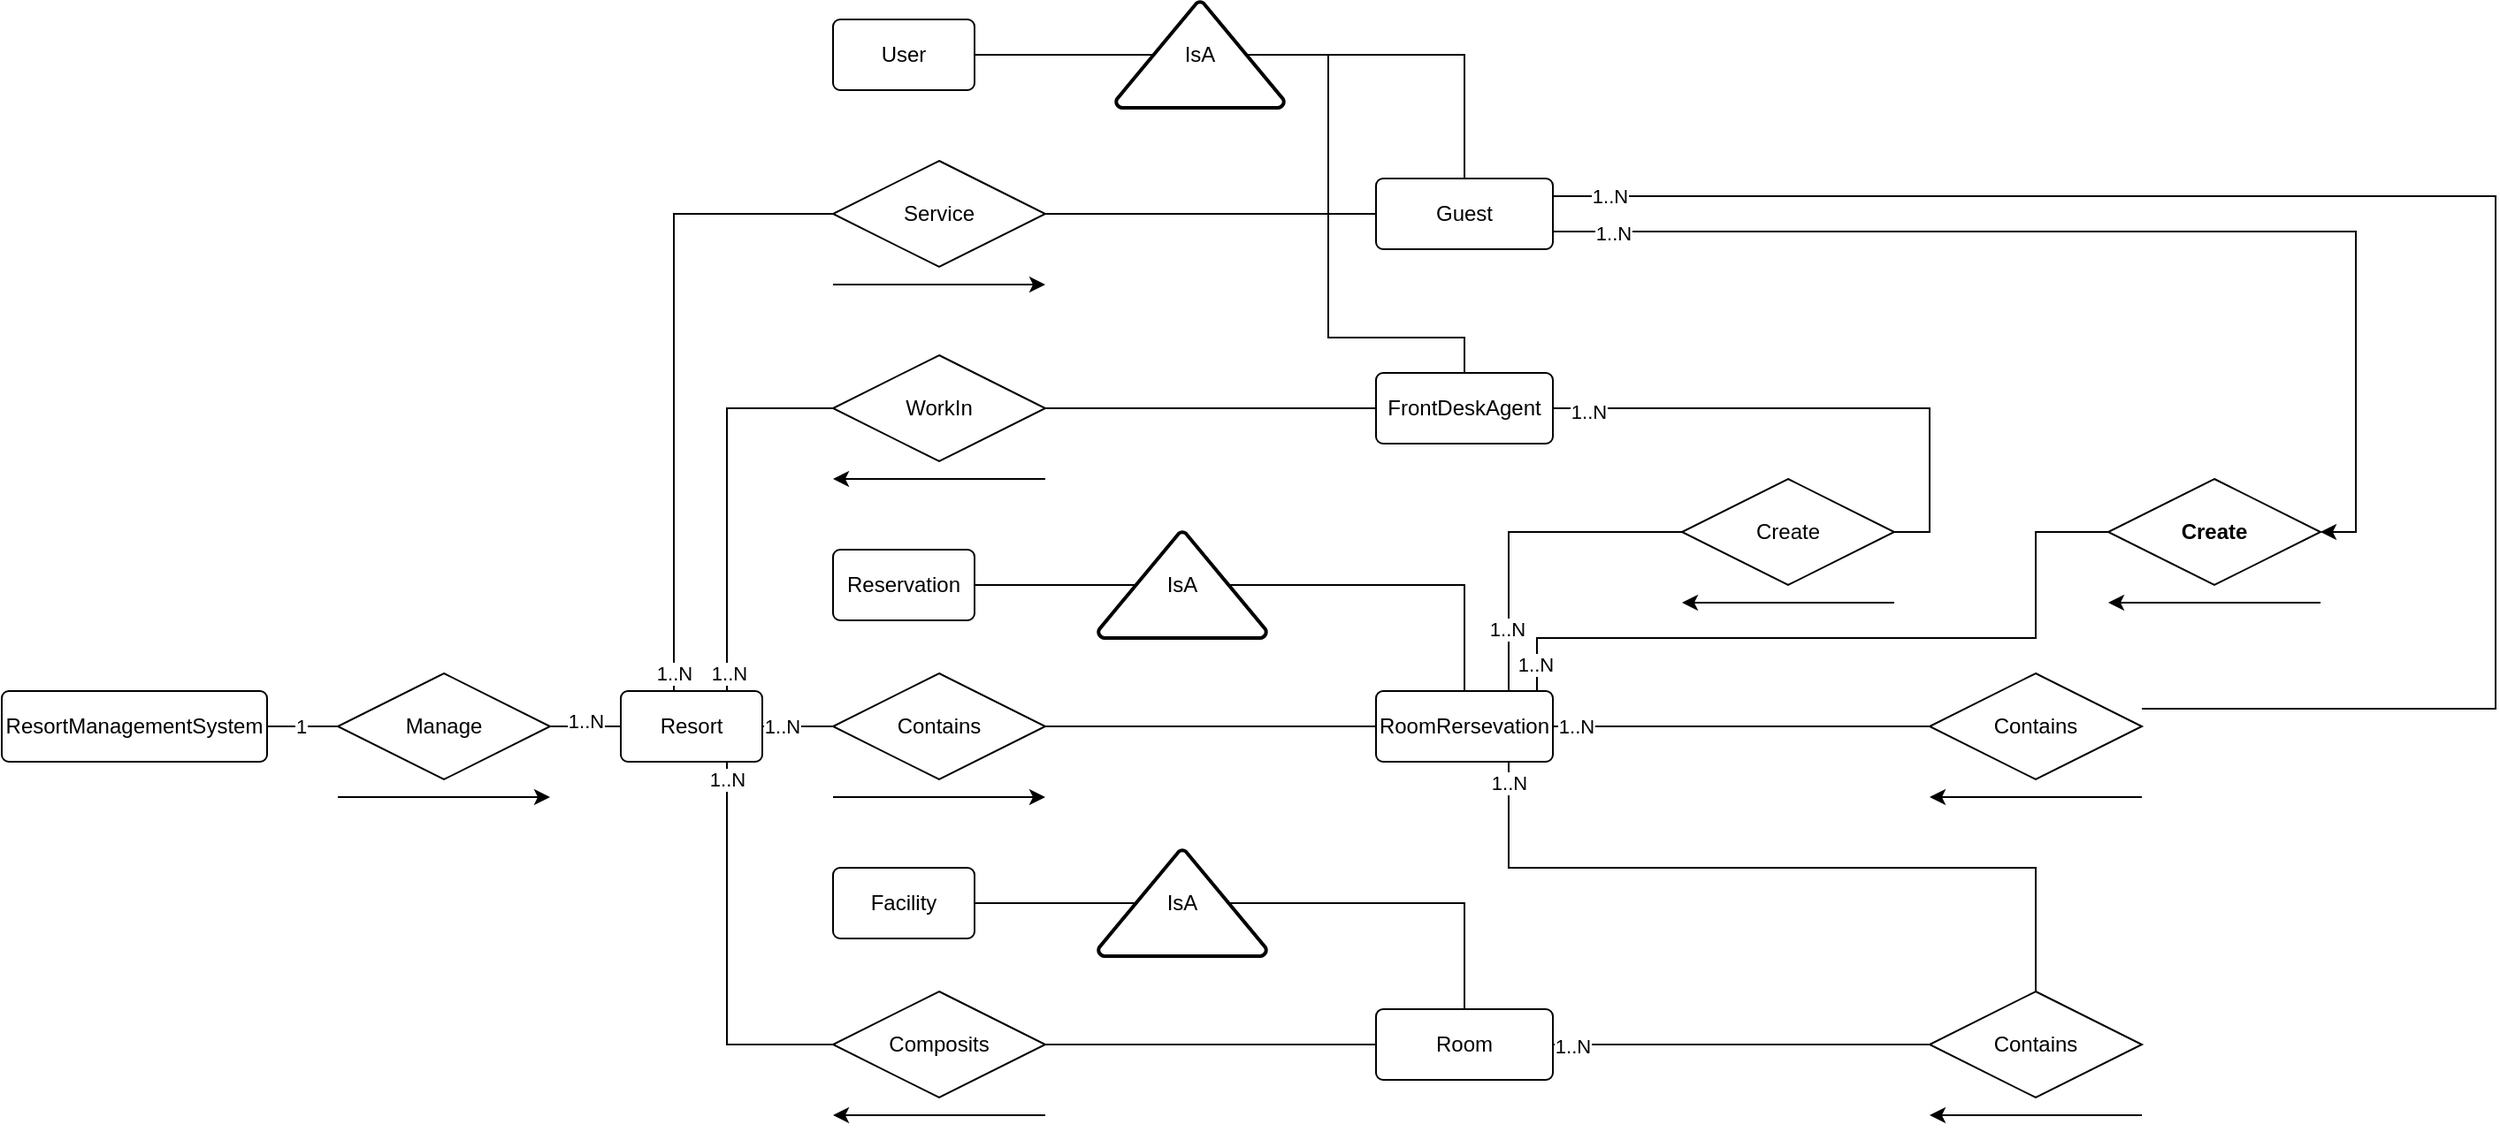 <mxfile version="22.0.8" type="google">
  <diagram name="Page-1" id="CtAqu_Ewa9IOqDz0TUkq">
    <mxGraphModel grid="1" page="1" gridSize="10" guides="1" tooltips="1" connect="1" arrows="1" fold="1" pageScale="1" pageWidth="827" pageHeight="1169" math="0" shadow="0">
      <root>
        <mxCell id="0" />
        <mxCell id="1" parent="0" />
        <mxCell id="b1p56JkDS0H2IpYGcqzU-3" style="edgeStyle=orthogonalEdgeStyle;rounded=0;orthogonalLoop=1;jettySize=auto;html=1;exitX=1;exitY=0.5;exitDx=0;exitDy=0;entryX=0;entryY=0.5;entryDx=0;entryDy=0;endArrow=none;endFill=0;" edge="1" parent="1" source="b1p56JkDS0H2IpYGcqzU-1" target="b1p56JkDS0H2IpYGcqzU-2">
          <mxGeometry relative="1" as="geometry" />
        </mxCell>
        <mxCell id="b1p56JkDS0H2IpYGcqzU-4" value="1" style="edgeLabel;html=1;align=center;verticalAlign=middle;resizable=0;points=[];" vertex="1" connectable="0" parent="b1p56JkDS0H2IpYGcqzU-3">
          <mxGeometry x="-0.064" relative="1" as="geometry">
            <mxPoint as="offset" />
          </mxGeometry>
        </mxCell>
        <mxCell id="b1p56JkDS0H2IpYGcqzU-1" value="ResortManagementSystem" style="rounded=1;arcSize=10;whiteSpace=wrap;html=1;align=center;" vertex="1" parent="1">
          <mxGeometry x="50" y="320" width="150" height="40" as="geometry" />
        </mxCell>
        <mxCell id="b1p56JkDS0H2IpYGcqzU-6" style="edgeStyle=orthogonalEdgeStyle;rounded=0;orthogonalLoop=1;jettySize=auto;html=1;exitX=1;exitY=0.5;exitDx=0;exitDy=0;entryX=0;entryY=0.5;entryDx=0;entryDy=0;endArrow=none;endFill=0;" edge="1" parent="1" source="b1p56JkDS0H2IpYGcqzU-2" target="b1p56JkDS0H2IpYGcqzU-5">
          <mxGeometry relative="1" as="geometry" />
        </mxCell>
        <mxCell id="b1p56JkDS0H2IpYGcqzU-7" value="1..N" style="edgeLabel;html=1;align=center;verticalAlign=middle;resizable=0;points=[];" vertex="1" connectable="0" parent="b1p56JkDS0H2IpYGcqzU-6">
          <mxGeometry y="3" relative="1" as="geometry">
            <mxPoint as="offset" />
          </mxGeometry>
        </mxCell>
        <mxCell id="b1p56JkDS0H2IpYGcqzU-2" value="Manage" style="shape=rhombus;perimeter=rhombusPerimeter;whiteSpace=wrap;html=1;align=center;" vertex="1" parent="1">
          <mxGeometry x="240" y="310" width="120" height="60" as="geometry" />
        </mxCell>
        <mxCell id="b1p56JkDS0H2IpYGcqzU-100" style="edgeStyle=orthogonalEdgeStyle;rounded=0;orthogonalLoop=1;jettySize=auto;html=1;exitX=0.75;exitY=0;exitDx=0;exitDy=0;entryX=0;entryY=0.5;entryDx=0;entryDy=0;endArrow=none;endFill=0;" edge="1" parent="1" source="b1p56JkDS0H2IpYGcqzU-5" target="b1p56JkDS0H2IpYGcqzU-67">
          <mxGeometry relative="1" as="geometry" />
        </mxCell>
        <mxCell id="b1p56JkDS0H2IpYGcqzU-101" value="1..N" style="edgeLabel;html=1;align=center;verticalAlign=middle;resizable=0;points=[];" vertex="1" connectable="0" parent="b1p56JkDS0H2IpYGcqzU-100">
          <mxGeometry x="-0.746" y="-1" relative="1" as="geometry">
            <mxPoint y="18" as="offset" />
          </mxGeometry>
        </mxCell>
        <mxCell id="b1p56JkDS0H2IpYGcqzU-5" value="Resort" style="rounded=1;arcSize=10;whiteSpace=wrap;html=1;align=center;" vertex="1" parent="1">
          <mxGeometry x="400" y="320" width="80" height="40" as="geometry" />
        </mxCell>
        <mxCell id="b1p56JkDS0H2IpYGcqzU-14" value="1..N" style="edgeStyle=orthogonalEdgeStyle;rounded=0;orthogonalLoop=1;jettySize=auto;html=1;exitX=0;exitY=0.5;exitDx=0;exitDy=0;entryX=0.75;entryY=0;entryDx=0;entryDy=0;endArrow=none;endFill=0;" edge="1" parent="1" source="b1p56JkDS0H2IpYGcqzU-8" target="b1p56JkDS0H2IpYGcqzU-5">
          <mxGeometry x="0.795" relative="1" as="geometry">
            <Array as="points">
              <mxPoint x="430" y="50" />
              <mxPoint x="430" y="320" />
            </Array>
            <mxPoint as="offset" />
          </mxGeometry>
        </mxCell>
        <mxCell id="b1p56JkDS0H2IpYGcqzU-66" style="edgeStyle=orthogonalEdgeStyle;rounded=0;orthogonalLoop=1;jettySize=auto;html=1;exitX=1;exitY=0.5;exitDx=0;exitDy=0;entryX=0;entryY=0.5;entryDx=0;entryDy=0;endArrow=none;endFill=0;" edge="1" parent="1" source="b1p56JkDS0H2IpYGcqzU-8" target="b1p56JkDS0H2IpYGcqzU-46">
          <mxGeometry relative="1" as="geometry" />
        </mxCell>
        <mxCell id="b1p56JkDS0H2IpYGcqzU-8" value="Service" style="shape=rhombus;perimeter=rhombusPerimeter;whiteSpace=wrap;html=1;align=center;" vertex="1" parent="1">
          <mxGeometry x="520" y="20" width="120" height="60" as="geometry" />
        </mxCell>
        <mxCell id="b1p56JkDS0H2IpYGcqzU-12" style="edgeStyle=orthogonalEdgeStyle;rounded=0;orthogonalLoop=1;jettySize=auto;html=1;exitX=0;exitY=0.5;exitDx=0;exitDy=0;entryX=1;entryY=0.5;entryDx=0;entryDy=0;endArrow=none;endFill=0;" edge="1" parent="1" source="b1p56JkDS0H2IpYGcqzU-10" target="b1p56JkDS0H2IpYGcqzU-5">
          <mxGeometry relative="1" as="geometry" />
        </mxCell>
        <mxCell id="b1p56JkDS0H2IpYGcqzU-27" value="1..N" style="edgeLabel;html=1;align=center;verticalAlign=middle;resizable=0;points=[];" vertex="1" connectable="0" parent="b1p56JkDS0H2IpYGcqzU-12">
          <mxGeometry x="-0.114" y="-2" relative="1" as="geometry">
            <mxPoint x="-12" y="2" as="offset" />
          </mxGeometry>
        </mxCell>
        <mxCell id="b1p56JkDS0H2IpYGcqzU-72" style="edgeStyle=orthogonalEdgeStyle;rounded=0;orthogonalLoop=1;jettySize=auto;html=1;exitX=1;exitY=0.5;exitDx=0;exitDy=0;entryX=0;entryY=0.5;entryDx=0;entryDy=0;endArrow=none;endFill=0;" edge="1" parent="1" source="b1p56JkDS0H2IpYGcqzU-10" target="b1p56JkDS0H2IpYGcqzU-51">
          <mxGeometry relative="1" as="geometry" />
        </mxCell>
        <mxCell id="b1p56JkDS0H2IpYGcqzU-10" value="Contains" style="shape=rhombus;perimeter=rhombusPerimeter;whiteSpace=wrap;html=1;align=center;" vertex="1" parent="1">
          <mxGeometry x="520" y="310" width="120" height="60" as="geometry" />
        </mxCell>
        <mxCell id="b1p56JkDS0H2IpYGcqzU-15" style="edgeStyle=orthogonalEdgeStyle;rounded=0;orthogonalLoop=1;jettySize=auto;html=1;exitX=0;exitY=0.5;exitDx=0;exitDy=0;entryX=0.75;entryY=1;entryDx=0;entryDy=0;endArrow=none;endFill=0;" edge="1" parent="1" source="b1p56JkDS0H2IpYGcqzU-11" target="b1p56JkDS0H2IpYGcqzU-5">
          <mxGeometry relative="1" as="geometry" />
        </mxCell>
        <mxCell id="b1p56JkDS0H2IpYGcqzU-25" value="1..N" style="edgeLabel;html=1;align=center;verticalAlign=middle;resizable=0;points=[];" vertex="1" connectable="0" parent="b1p56JkDS0H2IpYGcqzU-15">
          <mxGeometry x="0.382" y="-2" relative="1" as="geometry">
            <mxPoint x="-2" y="-58" as="offset" />
          </mxGeometry>
        </mxCell>
        <mxCell id="b1p56JkDS0H2IpYGcqzU-63" style="edgeStyle=orthogonalEdgeStyle;rounded=0;orthogonalLoop=1;jettySize=auto;html=1;exitX=1;exitY=0.5;exitDx=0;exitDy=0;entryX=0;entryY=0.5;entryDx=0;entryDy=0;endArrow=none;endFill=0;" edge="1" parent="1" source="b1p56JkDS0H2IpYGcqzU-11" target="b1p56JkDS0H2IpYGcqzU-38">
          <mxGeometry relative="1" as="geometry" />
        </mxCell>
        <mxCell id="b1p56JkDS0H2IpYGcqzU-11" value="Composits" style="shape=rhombus;perimeter=rhombusPerimeter;whiteSpace=wrap;html=1;align=center;" vertex="1" parent="1">
          <mxGeometry x="520" y="490" width="120" height="60" as="geometry" />
        </mxCell>
        <mxCell id="b1p56JkDS0H2IpYGcqzU-16" value="User" style="rounded=1;arcSize=10;whiteSpace=wrap;html=1;align=center;" vertex="1" parent="1">
          <mxGeometry x="520" y="-60" width="80" height="40" as="geometry" />
        </mxCell>
        <mxCell id="b1p56JkDS0H2IpYGcqzU-18" value="Reservation" style="rounded=1;arcSize=10;whiteSpace=wrap;html=1;align=center;" vertex="1" parent="1">
          <mxGeometry x="520" y="240" width="80" height="40" as="geometry" />
        </mxCell>
        <mxCell id="b1p56JkDS0H2IpYGcqzU-33" style="edgeStyle=orthogonalEdgeStyle;rounded=0;orthogonalLoop=1;jettySize=auto;html=1;exitX=1;exitY=0.5;exitDx=0;exitDy=0;entryX=0.22;entryY=0.5;entryDx=0;entryDy=0;endArrow=none;endFill=0;entryPerimeter=0;" edge="1" parent="1" source="b1p56JkDS0H2IpYGcqzU-19" target="b1p56JkDS0H2IpYGcqzU-37">
          <mxGeometry relative="1" as="geometry">
            <mxPoint x="670" y="440" as="targetPoint" />
          </mxGeometry>
        </mxCell>
        <mxCell id="b1p56JkDS0H2IpYGcqzU-19" value="Facility" style="rounded=1;arcSize=10;whiteSpace=wrap;html=1;align=center;" vertex="1" parent="1">
          <mxGeometry x="520" y="420" width="80" height="40" as="geometry" />
        </mxCell>
        <mxCell id="b1p56JkDS0H2IpYGcqzU-23" value="" style="endArrow=classic;html=1;rounded=0;" edge="1" parent="1">
          <mxGeometry width="50" height="50" relative="1" as="geometry">
            <mxPoint x="240" y="380" as="sourcePoint" />
            <mxPoint x="360" y="380" as="targetPoint" />
          </mxGeometry>
        </mxCell>
        <mxCell id="b1p56JkDS0H2IpYGcqzU-29" value="" style="endArrow=classic;html=1;rounded=0;" edge="1" parent="1">
          <mxGeometry width="50" height="50" relative="1" as="geometry">
            <mxPoint x="520" y="90" as="sourcePoint" />
            <mxPoint x="640" y="90" as="targetPoint" />
          </mxGeometry>
        </mxCell>
        <mxCell id="b1p56JkDS0H2IpYGcqzU-30" value="" style="endArrow=classic;html=1;rounded=0;" edge="1" parent="1">
          <mxGeometry width="50" height="50" relative="1" as="geometry">
            <mxPoint x="520" y="380" as="sourcePoint" />
            <mxPoint x="640" y="380" as="targetPoint" />
          </mxGeometry>
        </mxCell>
        <mxCell id="b1p56JkDS0H2IpYGcqzU-31" value="" style="endArrow=classic;html=1;rounded=0;" edge="1" parent="1">
          <mxGeometry width="50" height="50" relative="1" as="geometry">
            <mxPoint x="640" y="560" as="sourcePoint" />
            <mxPoint x="520" y="560" as="targetPoint" />
          </mxGeometry>
        </mxCell>
        <mxCell id="b1p56JkDS0H2IpYGcqzU-73" style="edgeStyle=orthogonalEdgeStyle;rounded=0;orthogonalLoop=1;jettySize=auto;html=1;exitX=0.78;exitY=0.5;exitDx=0;exitDy=0;exitPerimeter=0;entryX=0.5;entryY=0;entryDx=0;entryDy=0;endArrow=none;endFill=0;" edge="1" parent="1" source="b1p56JkDS0H2IpYGcqzU-37" target="b1p56JkDS0H2IpYGcqzU-38">
          <mxGeometry relative="1" as="geometry" />
        </mxCell>
        <mxCell id="b1p56JkDS0H2IpYGcqzU-37" value="IsA" style="strokeWidth=2;html=1;shape=mxgraph.flowchart.extract_or_measurement;whiteSpace=wrap;" vertex="1" parent="1">
          <mxGeometry x="670" y="410" width="95" height="60" as="geometry" />
        </mxCell>
        <mxCell id="b1p56JkDS0H2IpYGcqzU-38" value="Room" style="rounded=1;arcSize=10;whiteSpace=wrap;html=1;align=center;" vertex="1" parent="1">
          <mxGeometry x="827" y="500" width="100" height="40" as="geometry" />
        </mxCell>
        <mxCell id="b1p56JkDS0H2IpYGcqzU-61" style="edgeStyle=orthogonalEdgeStyle;rounded=0;orthogonalLoop=1;jettySize=auto;html=1;exitX=0.78;exitY=0.5;exitDx=0;exitDy=0;exitPerimeter=0;entryX=0.5;entryY=0;entryDx=0;entryDy=0;endArrow=none;endFill=0;" edge="1" parent="1" source="b1p56JkDS0H2IpYGcqzU-41" target="b1p56JkDS0H2IpYGcqzU-51">
          <mxGeometry relative="1" as="geometry" />
        </mxCell>
        <mxCell id="b1p56JkDS0H2IpYGcqzU-41" value="IsA" style="strokeWidth=2;html=1;shape=mxgraph.flowchart.extract_or_measurement;whiteSpace=wrap;" vertex="1" parent="1">
          <mxGeometry x="670" y="230" width="95" height="60" as="geometry" />
        </mxCell>
        <mxCell id="b1p56JkDS0H2IpYGcqzU-43" style="edgeStyle=orthogonalEdgeStyle;rounded=0;orthogonalLoop=1;jettySize=auto;html=1;exitX=1;exitY=0.5;exitDx=0;exitDy=0;entryX=0.22;entryY=0.5;entryDx=0;entryDy=0;entryPerimeter=0;endArrow=none;endFill=0;" edge="1" parent="1" source="b1p56JkDS0H2IpYGcqzU-18" target="b1p56JkDS0H2IpYGcqzU-41">
          <mxGeometry relative="1" as="geometry" />
        </mxCell>
        <mxCell id="b1p56JkDS0H2IpYGcqzU-64" style="edgeStyle=orthogonalEdgeStyle;rounded=0;orthogonalLoop=1;jettySize=auto;html=1;exitX=0.78;exitY=0.5;exitDx=0;exitDy=0;exitPerimeter=0;entryX=0.5;entryY=0;entryDx=0;entryDy=0;endArrow=none;endFill=0;" edge="1" parent="1" source="b1p56JkDS0H2IpYGcqzU-45" target="b1p56JkDS0H2IpYGcqzU-46">
          <mxGeometry relative="1" as="geometry" />
        </mxCell>
        <mxCell id="b1p56JkDS0H2IpYGcqzU-65" style="edgeStyle=orthogonalEdgeStyle;rounded=0;orthogonalLoop=1;jettySize=auto;html=1;exitX=0.78;exitY=0.5;exitDx=0;exitDy=0;exitPerimeter=0;entryX=0.5;entryY=0;entryDx=0;entryDy=0;endArrow=none;endFill=0;" edge="1" parent="1" source="b1p56JkDS0H2IpYGcqzU-45" target="b1p56JkDS0H2IpYGcqzU-48">
          <mxGeometry relative="1" as="geometry">
            <Array as="points">
              <mxPoint x="800" y="-40" />
              <mxPoint x="800" y="120" />
              <mxPoint x="877" y="120" />
            </Array>
          </mxGeometry>
        </mxCell>
        <mxCell id="b1p56JkDS0H2IpYGcqzU-45" value="IsA" style="strokeWidth=2;html=1;shape=mxgraph.flowchart.extract_or_measurement;whiteSpace=wrap;" vertex="1" parent="1">
          <mxGeometry x="680" y="-70" width="95" height="60" as="geometry" />
        </mxCell>
        <mxCell id="UJDulOoJgWgwz8MJH8Ku-9" style="edgeStyle=orthogonalEdgeStyle;rounded=0;orthogonalLoop=1;jettySize=auto;html=1;exitX=1;exitY=0.75;exitDx=0;exitDy=0;entryX=1;entryY=0.5;entryDx=0;entryDy=0;" edge="1" parent="1" source="b1p56JkDS0H2IpYGcqzU-46" target="UJDulOoJgWgwz8MJH8Ku-7">
          <mxGeometry relative="1" as="geometry" />
        </mxCell>
        <mxCell id="UJDulOoJgWgwz8MJH8Ku-13" value="1..N" style="edgeLabel;html=1;align=center;verticalAlign=middle;resizable=0;points=[];" connectable="0" vertex="1" parent="UJDulOoJgWgwz8MJH8Ku-9">
          <mxGeometry x="-0.895" y="-1" relative="1" as="geometry">
            <mxPoint as="offset" />
          </mxGeometry>
        </mxCell>
        <mxCell id="b1p56JkDS0H2IpYGcqzU-46" value="Guest" style="rounded=1;arcSize=10;whiteSpace=wrap;html=1;align=center;" vertex="1" parent="1">
          <mxGeometry x="827" y="30" width="100" height="40" as="geometry" />
        </mxCell>
        <mxCell id="b1p56JkDS0H2IpYGcqzU-47" style="edgeStyle=orthogonalEdgeStyle;rounded=0;orthogonalLoop=1;jettySize=auto;html=1;exitX=1;exitY=0.5;exitDx=0;exitDy=0;entryX=0.22;entryY=0.5;entryDx=0;entryDy=0;entryPerimeter=0;endArrow=none;endFill=0;" edge="1" parent="1" source="b1p56JkDS0H2IpYGcqzU-16" target="b1p56JkDS0H2IpYGcqzU-45">
          <mxGeometry relative="1" as="geometry" />
        </mxCell>
        <mxCell id="UJDulOoJgWgwz8MJH8Ku-3" style="edgeStyle=orthogonalEdgeStyle;rounded=0;orthogonalLoop=1;jettySize=auto;html=1;exitX=1;exitY=0.5;exitDx=0;exitDy=0;entryX=1;entryY=0.5;entryDx=0;entryDy=0;endArrow=none;endFill=0;" edge="1" parent="1" source="b1p56JkDS0H2IpYGcqzU-48" target="UJDulOoJgWgwz8MJH8Ku-2">
          <mxGeometry relative="1" as="geometry" />
        </mxCell>
        <mxCell id="UJDulOoJgWgwz8MJH8Ku-4" value="1..N" style="edgeLabel;html=1;align=center;verticalAlign=middle;resizable=0;points=[];" connectable="0" vertex="1" parent="UJDulOoJgWgwz8MJH8Ku-3">
          <mxGeometry x="-0.869" y="-2" relative="1" as="geometry">
            <mxPoint as="offset" />
          </mxGeometry>
        </mxCell>
        <mxCell id="b1p56JkDS0H2IpYGcqzU-48" value="FrontDeskAgent" style="rounded=1;arcSize=10;whiteSpace=wrap;html=1;align=center;" vertex="1" parent="1">
          <mxGeometry x="827" y="140" width="100" height="40" as="geometry" />
        </mxCell>
        <mxCell id="b1p56JkDS0H2IpYGcqzU-58" style="edgeStyle=orthogonalEdgeStyle;rounded=0;orthogonalLoop=1;jettySize=auto;html=1;exitX=1;exitY=0.5;exitDx=0;exitDy=0;entryX=0;entryY=0.5;entryDx=0;entryDy=0;endArrow=none;endFill=0;" edge="1" parent="1" source="b1p56JkDS0H2IpYGcqzU-51" target="b1p56JkDS0H2IpYGcqzU-57">
          <mxGeometry relative="1" as="geometry" />
        </mxCell>
        <mxCell id="b1p56JkDS0H2IpYGcqzU-103" value="1..N" style="edgeLabel;html=1;align=center;verticalAlign=middle;resizable=0;points=[];" vertex="1" connectable="0" parent="b1p56JkDS0H2IpYGcqzU-58">
          <mxGeometry x="-0.896" y="1" relative="1" as="geometry">
            <mxPoint x="2" y="1" as="offset" />
          </mxGeometry>
        </mxCell>
        <mxCell id="b1p56JkDS0H2IpYGcqzU-84" style="edgeStyle=orthogonalEdgeStyle;rounded=0;orthogonalLoop=1;jettySize=auto;html=1;exitX=0.75;exitY=1;exitDx=0;exitDy=0;entryX=0.5;entryY=0;entryDx=0;entryDy=0;endArrow=none;endFill=0;" edge="1" parent="1" source="b1p56JkDS0H2IpYGcqzU-51" target="b1p56JkDS0H2IpYGcqzU-83">
          <mxGeometry relative="1" as="geometry">
            <Array as="points">
              <mxPoint x="902" y="420" />
              <mxPoint x="1200" y="420" />
            </Array>
          </mxGeometry>
        </mxCell>
        <mxCell id="b1p56JkDS0H2IpYGcqzU-104" value="1..N" style="edgeLabel;html=1;align=center;verticalAlign=middle;resizable=0;points=[];" vertex="1" connectable="0" parent="b1p56JkDS0H2IpYGcqzU-84">
          <mxGeometry x="-0.944" relative="1" as="geometry">
            <mxPoint as="offset" />
          </mxGeometry>
        </mxCell>
        <mxCell id="b1p56JkDS0H2IpYGcqzU-51" value="RoomRersevation" style="rounded=1;arcSize=10;whiteSpace=wrap;html=1;align=center;" vertex="1" parent="1">
          <mxGeometry x="827" y="320" width="100" height="40" as="geometry" />
        </mxCell>
        <mxCell id="b1p56JkDS0H2IpYGcqzU-59" style="edgeStyle=orthogonalEdgeStyle;rounded=0;orthogonalLoop=1;jettySize=auto;html=1;exitX=1;exitY=0.5;exitDx=0;exitDy=0;entryX=1;entryY=0.5;entryDx=0;entryDy=0;endArrow=none;endFill=0;" edge="1" parent="1">
          <mxGeometry relative="1" as="geometry">
            <mxPoint x="1260" y="330" as="sourcePoint" />
            <mxPoint x="927" y="40" as="targetPoint" />
            <Array as="points">
              <mxPoint x="1460" y="330" />
              <mxPoint x="1460" y="40" />
            </Array>
          </mxGeometry>
        </mxCell>
        <mxCell id="UJDulOoJgWgwz8MJH8Ku-1" value="1..N" style="edgeLabel;html=1;align=center;verticalAlign=middle;resizable=0;points=[];" connectable="0" vertex="1" parent="b1p56JkDS0H2IpYGcqzU-59">
          <mxGeometry x="0.937" relative="1" as="geometry">
            <mxPoint as="offset" />
          </mxGeometry>
        </mxCell>
        <mxCell id="b1p56JkDS0H2IpYGcqzU-57" value="Contains" style="shape=rhombus;perimeter=rhombusPerimeter;whiteSpace=wrap;html=1;align=center;" vertex="1" parent="1">
          <mxGeometry x="1140" y="310" width="120" height="60" as="geometry" />
        </mxCell>
        <mxCell id="b1p56JkDS0H2IpYGcqzU-60" value="" style="endArrow=classic;html=1;rounded=0;" edge="1" parent="1">
          <mxGeometry width="50" height="50" relative="1" as="geometry">
            <mxPoint x="1260" y="380" as="sourcePoint" />
            <mxPoint x="1140" y="380" as="targetPoint" />
          </mxGeometry>
        </mxCell>
        <mxCell id="b1p56JkDS0H2IpYGcqzU-69" style="edgeStyle=orthogonalEdgeStyle;rounded=0;orthogonalLoop=1;jettySize=auto;html=1;exitX=1;exitY=0.5;exitDx=0;exitDy=0;entryX=0;entryY=0.5;entryDx=0;entryDy=0;endArrow=none;endFill=0;" edge="1" parent="1" source="b1p56JkDS0H2IpYGcqzU-67" target="b1p56JkDS0H2IpYGcqzU-48">
          <mxGeometry relative="1" as="geometry" />
        </mxCell>
        <mxCell id="b1p56JkDS0H2IpYGcqzU-67" value="WorkIn" style="shape=rhombus;perimeter=rhombusPerimeter;whiteSpace=wrap;html=1;align=center;" vertex="1" parent="1">
          <mxGeometry x="520" y="130" width="120" height="60" as="geometry" />
        </mxCell>
        <mxCell id="b1p56JkDS0H2IpYGcqzU-68" value="" style="endArrow=classic;html=1;rounded=0;" edge="1" parent="1">
          <mxGeometry width="50" height="50" relative="1" as="geometry">
            <mxPoint x="640" y="200" as="sourcePoint" />
            <mxPoint x="520" y="200" as="targetPoint" />
          </mxGeometry>
        </mxCell>
        <mxCell id="b1p56JkDS0H2IpYGcqzU-85" style="edgeStyle=orthogonalEdgeStyle;rounded=0;orthogonalLoop=1;jettySize=auto;html=1;exitX=0;exitY=0.5;exitDx=0;exitDy=0;entryX=1;entryY=0.5;entryDx=0;entryDy=0;endArrow=none;endFill=0;" edge="1" parent="1" source="b1p56JkDS0H2IpYGcqzU-83" target="b1p56JkDS0H2IpYGcqzU-38">
          <mxGeometry relative="1" as="geometry" />
        </mxCell>
        <mxCell id="b1p56JkDS0H2IpYGcqzU-105" value="1..N" style="edgeLabel;html=1;align=center;verticalAlign=middle;resizable=0;points=[];" vertex="1" connectable="0" parent="b1p56JkDS0H2IpYGcqzU-85">
          <mxGeometry x="0.901" y="1" relative="1" as="geometry">
            <mxPoint as="offset" />
          </mxGeometry>
        </mxCell>
        <mxCell id="b1p56JkDS0H2IpYGcqzU-83" value="Contains" style="shape=rhombus;perimeter=rhombusPerimeter;whiteSpace=wrap;html=1;align=center;" vertex="1" parent="1">
          <mxGeometry x="1140" y="490" width="120" height="60" as="geometry" />
        </mxCell>
        <mxCell id="b1p56JkDS0H2IpYGcqzU-86" value="" style="endArrow=classic;html=1;rounded=0;" edge="1" parent="1">
          <mxGeometry width="50" height="50" relative="1" as="geometry">
            <mxPoint x="1260" y="560" as="sourcePoint" />
            <mxPoint x="1140" y="560" as="targetPoint" />
          </mxGeometry>
        </mxCell>
        <mxCell id="UJDulOoJgWgwz8MJH8Ku-5" style="edgeStyle=orthogonalEdgeStyle;rounded=0;orthogonalLoop=1;jettySize=auto;html=1;exitX=0;exitY=0.5;exitDx=0;exitDy=0;entryX=0.75;entryY=0;entryDx=0;entryDy=0;endArrow=none;endFill=0;" edge="1" parent="1" source="UJDulOoJgWgwz8MJH8Ku-2" target="b1p56JkDS0H2IpYGcqzU-51">
          <mxGeometry relative="1" as="geometry" />
        </mxCell>
        <mxCell id="UJDulOoJgWgwz8MJH8Ku-11" value="1..N" style="edgeLabel;html=1;align=center;verticalAlign=middle;resizable=0;points=[];" connectable="0" vertex="1" parent="UJDulOoJgWgwz8MJH8Ku-5">
          <mxGeometry x="0.63" y="-1" relative="1" as="geometry">
            <mxPoint as="offset" />
          </mxGeometry>
        </mxCell>
        <mxCell id="UJDulOoJgWgwz8MJH8Ku-2" value="Create" style="shape=rhombus;perimeter=rhombusPerimeter;whiteSpace=wrap;html=1;align=center;" vertex="1" parent="1">
          <mxGeometry x="1000" y="200" width="120" height="60" as="geometry" />
        </mxCell>
        <mxCell id="UJDulOoJgWgwz8MJH8Ku-6" value="" style="endArrow=classic;html=1;rounded=0;" edge="1" parent="1">
          <mxGeometry width="50" height="50" relative="1" as="geometry">
            <mxPoint x="1120" y="270" as="sourcePoint" />
            <mxPoint x="1000" y="270" as="targetPoint" />
          </mxGeometry>
        </mxCell>
        <mxCell id="UJDulOoJgWgwz8MJH8Ku-7" value="Create" style="shape=rhombus;perimeter=rhombusPerimeter;whiteSpace=wrap;html=1;align=center;fontStyle=1" vertex="1" parent="1">
          <mxGeometry x="1241" y="200" width="120" height="60" as="geometry" />
        </mxCell>
        <mxCell id="UJDulOoJgWgwz8MJH8Ku-8" value="" style="endArrow=classic;html=1;rounded=0;" edge="1" parent="1">
          <mxGeometry width="50" height="50" relative="1" as="geometry">
            <mxPoint x="1361" y="270" as="sourcePoint" />
            <mxPoint x="1241" y="270" as="targetPoint" />
          </mxGeometry>
        </mxCell>
        <mxCell id="UJDulOoJgWgwz8MJH8Ku-10" style="edgeStyle=orthogonalEdgeStyle;rounded=0;orthogonalLoop=1;jettySize=auto;html=1;exitX=0;exitY=0.5;exitDx=0;exitDy=0;entryX=0.91;entryY=0;entryDx=0;entryDy=0;entryPerimeter=0;endArrow=none;endFill=0;" edge="1" parent="1" source="UJDulOoJgWgwz8MJH8Ku-7" target="b1p56JkDS0H2IpYGcqzU-51">
          <mxGeometry relative="1" as="geometry">
            <Array as="points">
              <mxPoint x="1200" y="230" />
              <mxPoint x="1200" y="290" />
              <mxPoint x="918" y="290" />
            </Array>
          </mxGeometry>
        </mxCell>
        <mxCell id="UJDulOoJgWgwz8MJH8Ku-12" value="1..N" style="edgeLabel;html=1;align=center;verticalAlign=middle;resizable=0;points=[];" connectable="0" vertex="1" parent="UJDulOoJgWgwz8MJH8Ku-10">
          <mxGeometry x="0.928" y="-1" relative="1" as="geometry">
            <mxPoint as="offset" />
          </mxGeometry>
        </mxCell>
      </root>
    </mxGraphModel>
  </diagram>
</mxfile>
